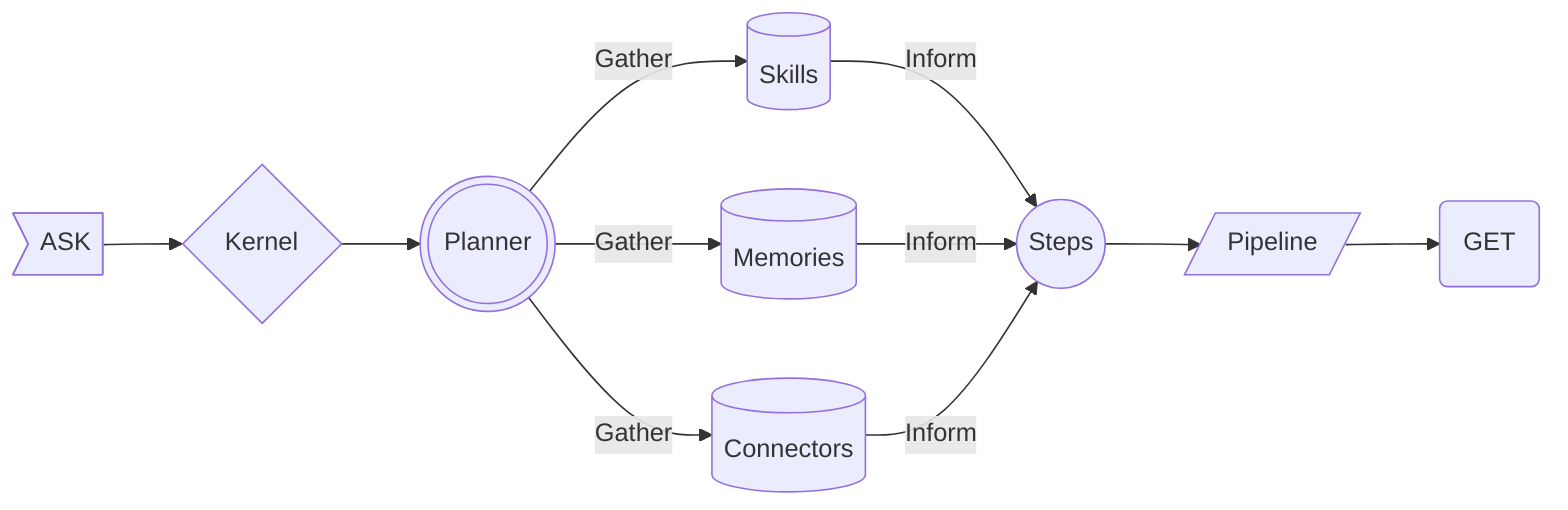 %% This is the main flow diagram illustration
%% You can render it from mermaid-cli https://github.com/mermaid-js/mermaid-cli
%% Desktop % mmdc -i test.mmd -o output.png -w 1920 -b transparent
flowchart LR
    A>ASK] --> B{Kernel}
    B --> C(((Planner)))
    C --> |Gather| E 
    C --> |Gather| F
    C --> |Gather| G
    E[(Skills)] --> |Inform| H
    F[(Memories)] --> |Inform| H 
    G[(Connectors)] --> |Inform| H
    H((Steps)) --> J[/Pipeline/]
    J --> K(GET)